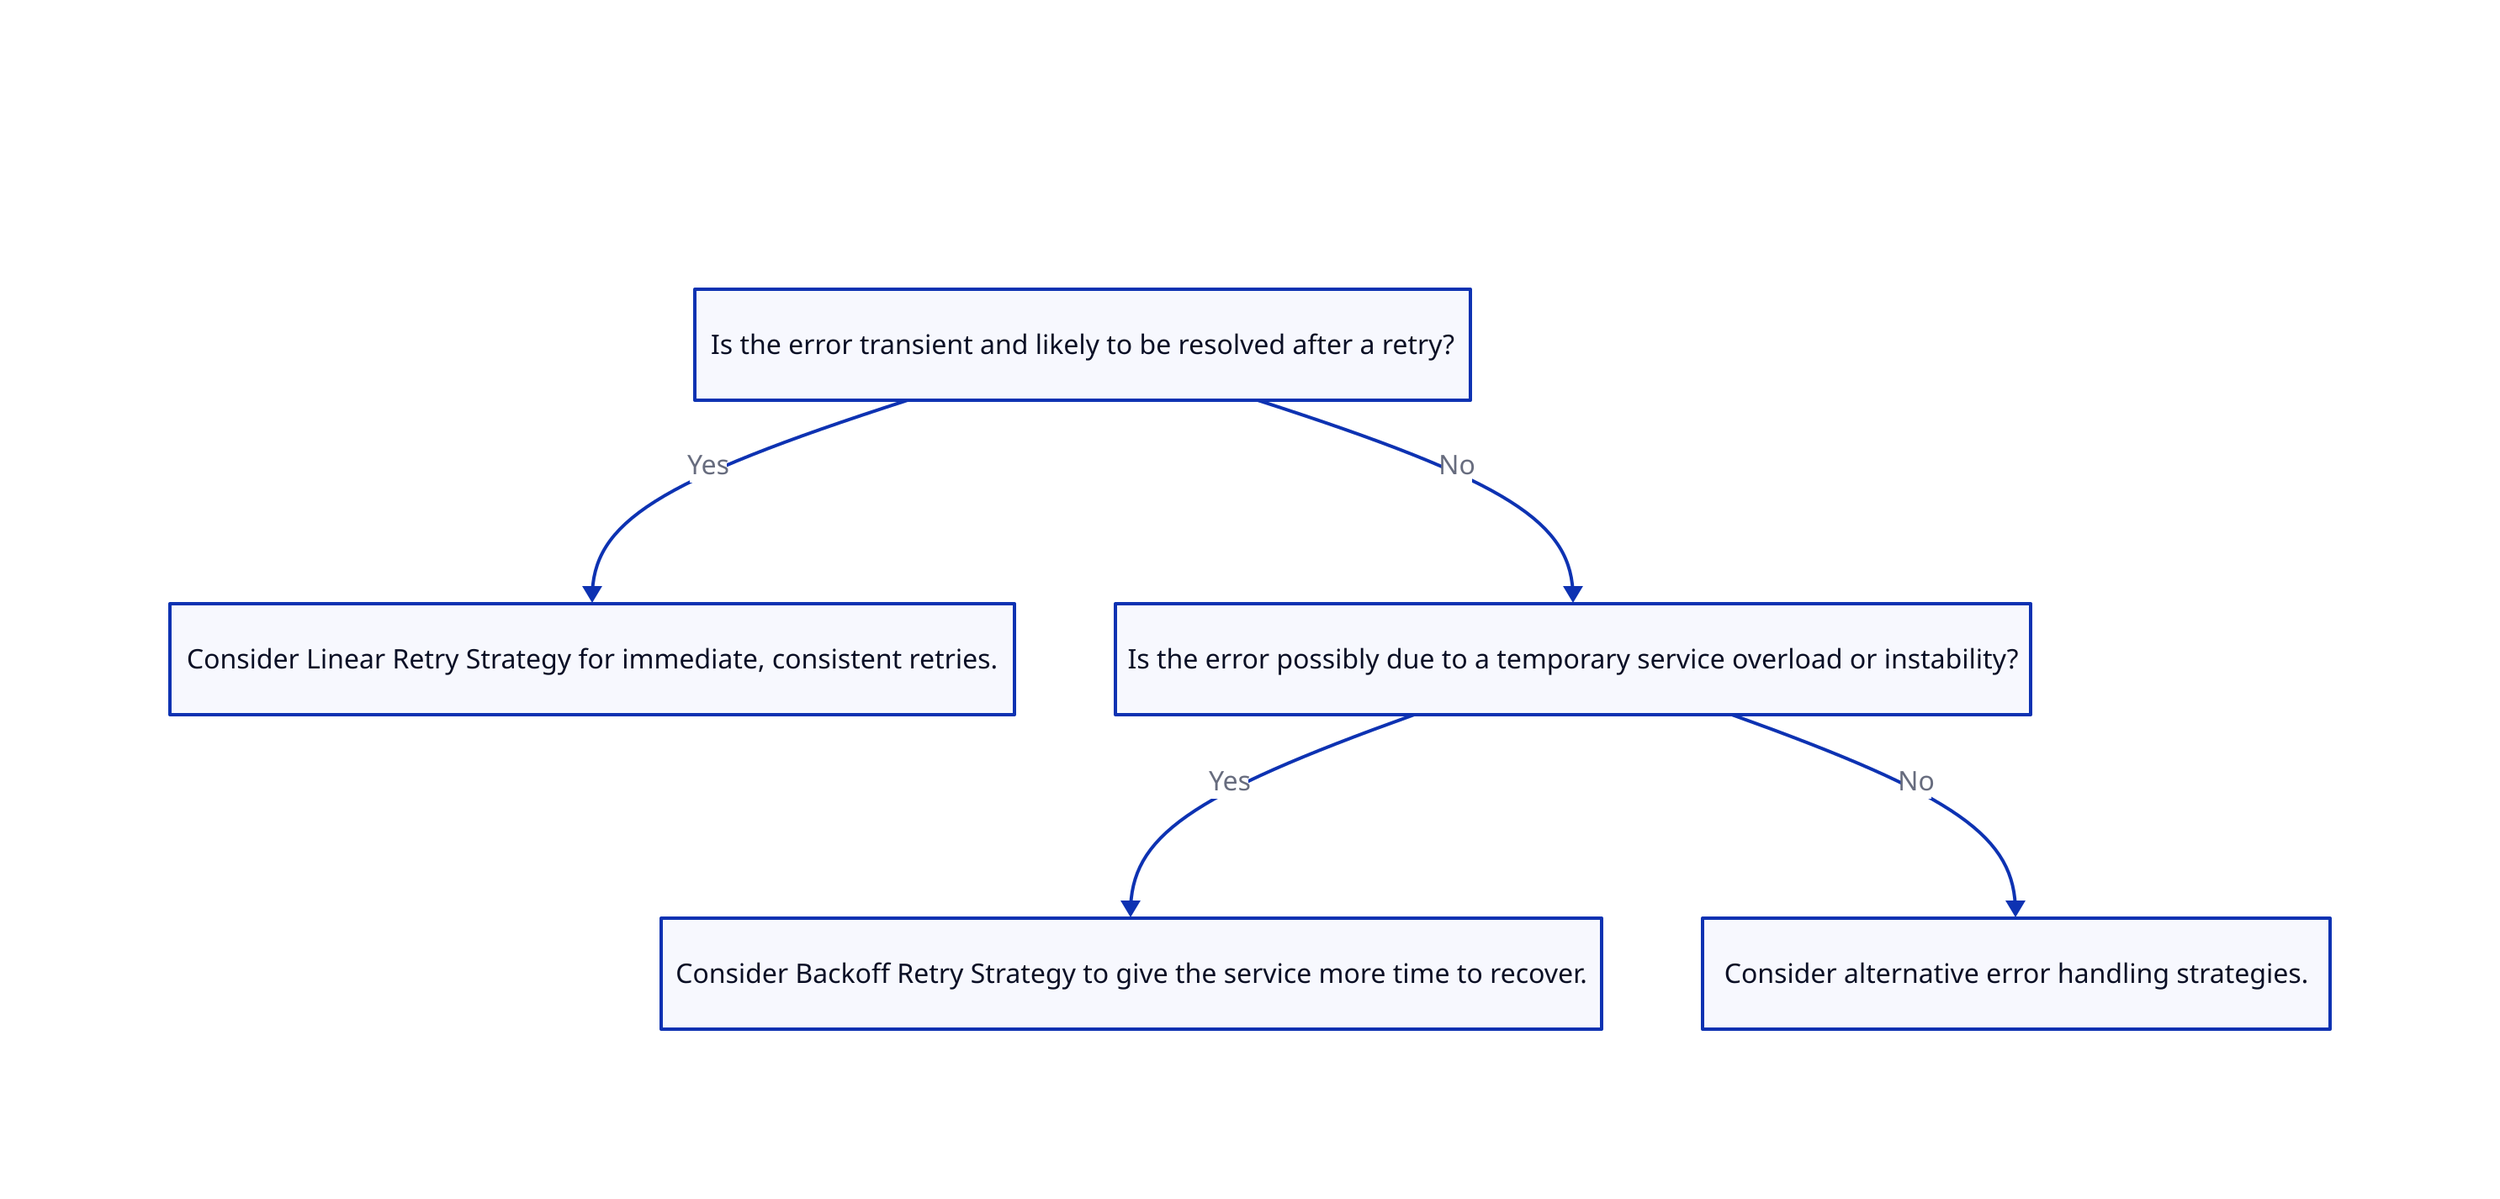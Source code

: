 # https://backoff-utils.readthedocs.io/en/latest/strategies.html#fixed-backoff

title: |md
  # Backoff Retry vs. Linear Retry Strategy
| {near: top-center}

a: Is the error transient and likely to be resolved after a retry?
b: Consider Linear Retry Strategy for immediate, consistent retries.
c: Is the error possibly due to a temporary service overload or instability?

a -> b: Yes
a -> c: No

ca: Consider Backoff Retry Strategy to give the service more time to recover.
cb: Consider alternative error handling strategies.

c -> ca: Yes
c -> cb: No
  